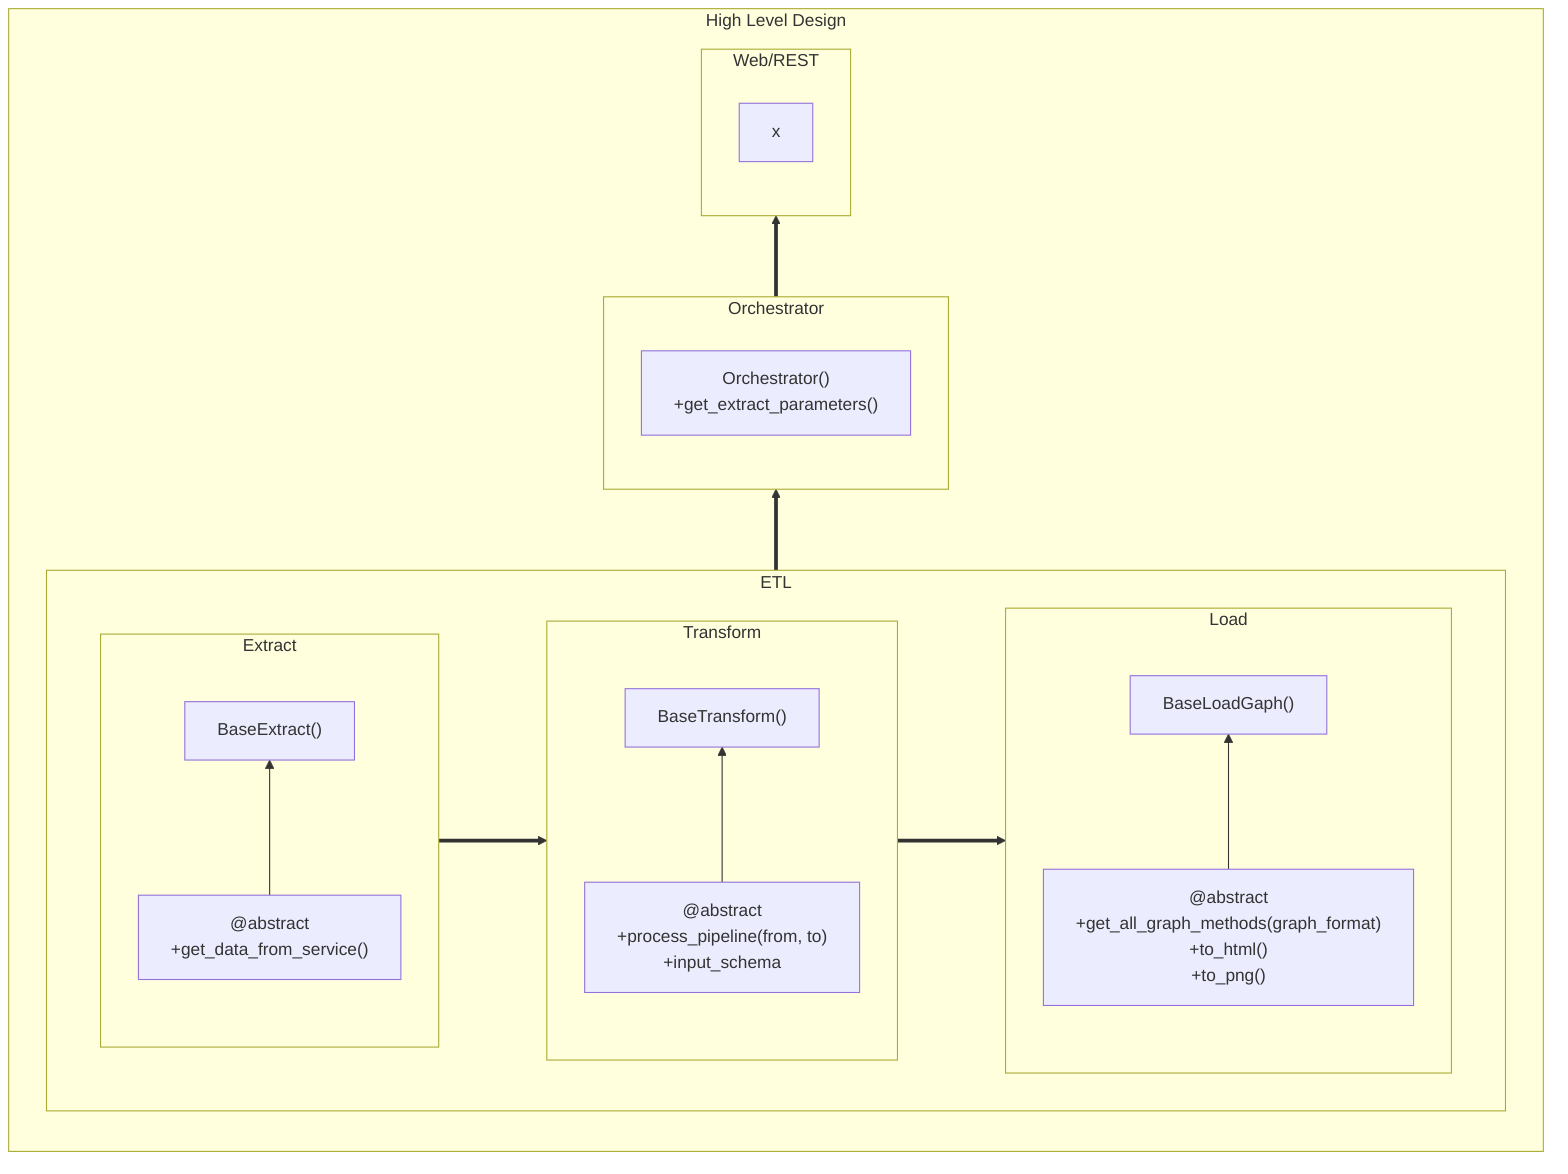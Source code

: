flowchart

subgraph High Level Design
    direction BT
    subgraph BP["Orchestrator"]
        et["Orchestrator()\n+get_extract_parameters()"]
    end
        subgraph ETL
            direction LR
                subgraph Extract
                direction BT
                    gd["@abstract\n+get_data_from_service()"] --> BE["BaseExtract()"]
                end
                subgraph Transform
                direction BT
                    pp["@abstract\n+process_pipeline(from, to)\n+input_schema"] --> BT["BaseTransform()"]
                end
                subgraph Load
                direction BT
                    ga["@abstract\n+get_all_graph_methods(graph_format)\n+to_html()\n+to_png()"] --> BL["BaseLoadGaph()"]
                end
            end
        subgraph FE["Web/REST"]
            x
        end
    end
    
Extract ==> Transform ==> Load
ETL ==> BP
BP ==> FE